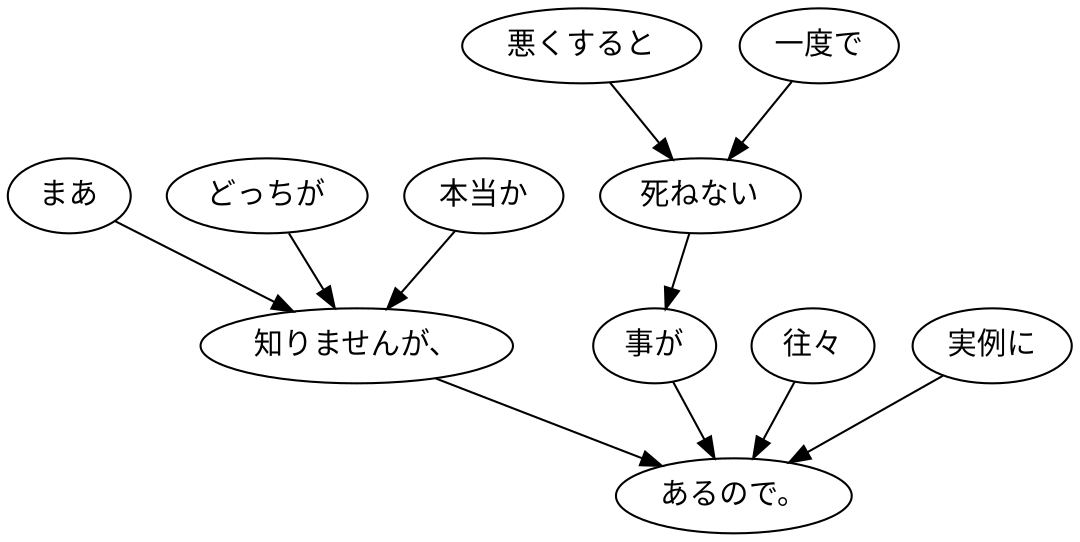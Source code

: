 digraph graph1527 {
	node0 [label="まあ"];
	node1 [label="どっちが"];
	node2 [label="本当か"];
	node3 [label="知りませんが、"];
	node4 [label="悪くすると"];
	node5 [label="一度で"];
	node6 [label="死ねない"];
	node7 [label="事が"];
	node8 [label="往々"];
	node9 [label="実例に"];
	node10 [label="あるので。"];
	node0 -> node3;
	node1 -> node3;
	node2 -> node3;
	node3 -> node10;
	node4 -> node6;
	node5 -> node6;
	node6 -> node7;
	node7 -> node10;
	node8 -> node10;
	node9 -> node10;
}
